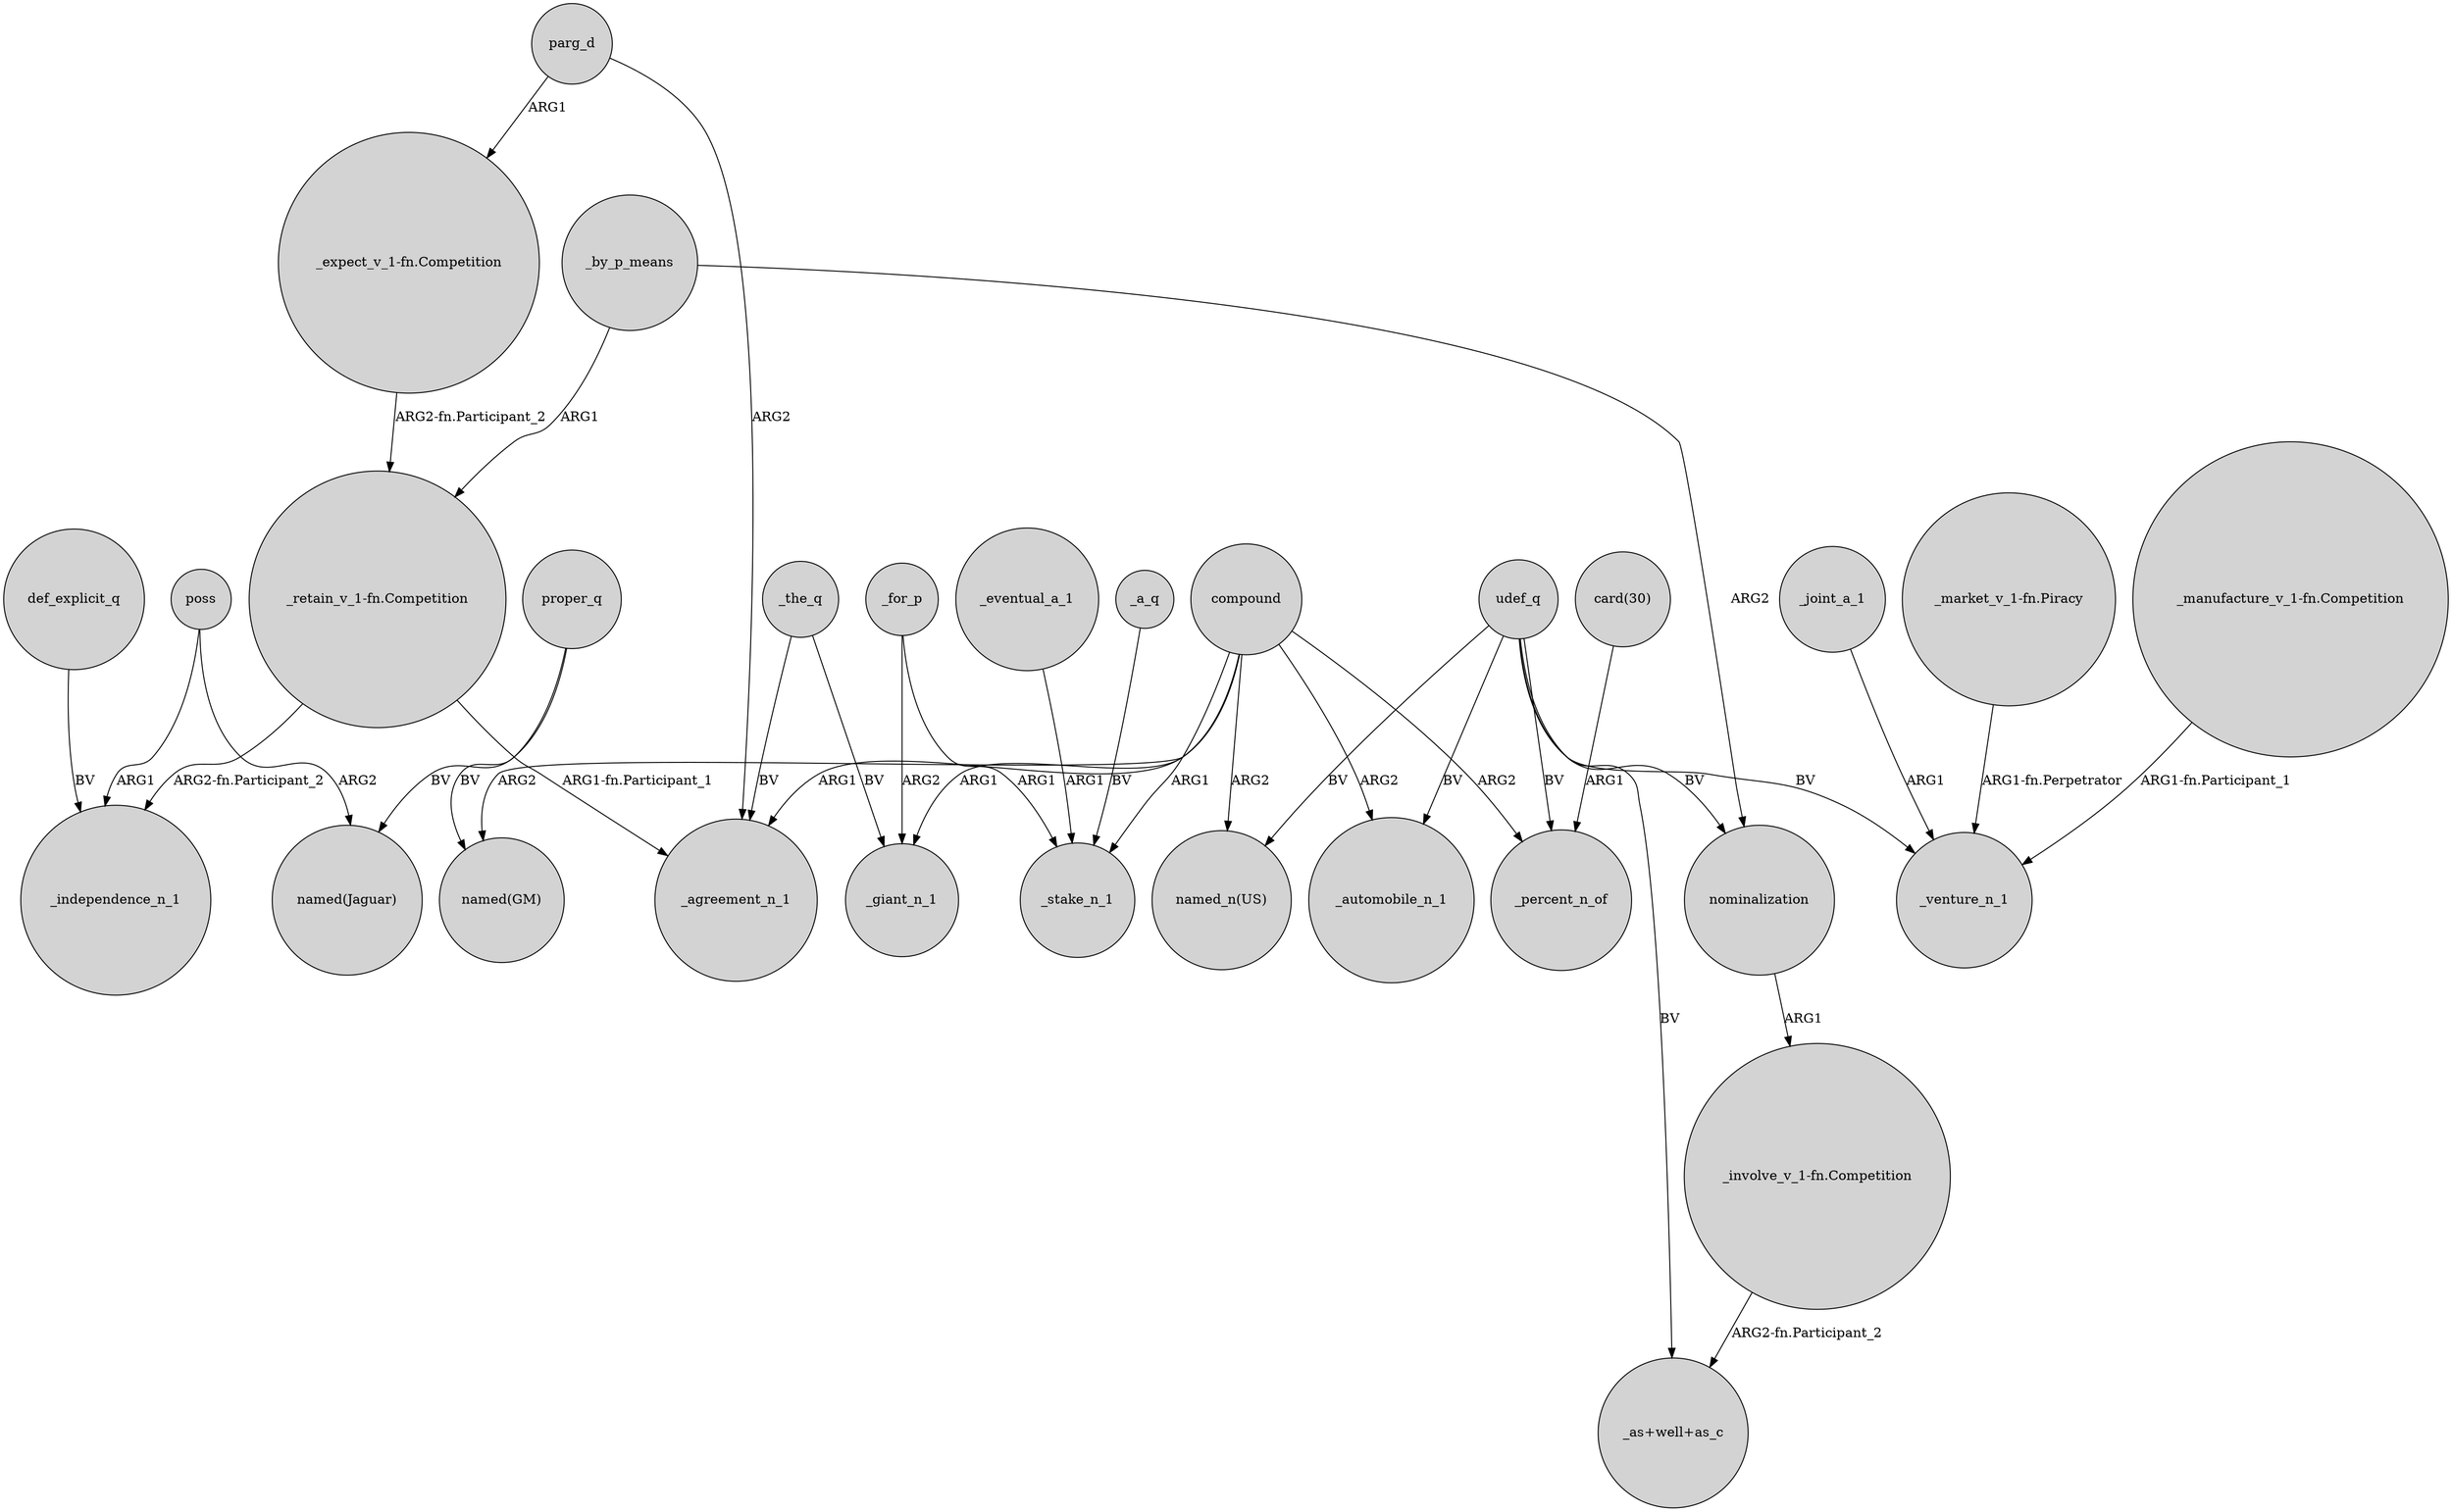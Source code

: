 digraph {
	node [shape=circle style=filled]
	"_retain_v_1-fn.Competition" -> _independence_n_1 [label="ARG2-fn.Participant_2"]
	_the_q -> _agreement_n_1 [label=BV]
	_joint_a_1 -> _venture_n_1 [label=ARG1]
	parg_d -> _agreement_n_1 [label=ARG2]
	def_explicit_q -> _independence_n_1 [label=BV]
	udef_q -> nominalization [label=BV]
	"_market_v_1-fn.Piracy" -> _venture_n_1 [label="ARG1-fn.Perpetrator"]
	proper_q -> "named(GM)" [label=BV]
	_by_p_means -> "_retain_v_1-fn.Competition" [label=ARG1]
	udef_q -> _automobile_n_1 [label=BV]
	_for_p -> _stake_n_1 [label=ARG1]
	compound -> "named(GM)" [label=ARG2]
	"_expect_v_1-fn.Competition" -> "_retain_v_1-fn.Competition" [label="ARG2-fn.Participant_2"]
	udef_q -> _percent_n_of [label=BV]
	_for_p -> _giant_n_1 [label=ARG2]
	nominalization -> "_involve_v_1-fn.Competition" [label=ARG1]
	compound -> _stake_n_1 [label=ARG1]
	_by_p_means -> nominalization [label=ARG2]
	compound -> _percent_n_of [label=ARG2]
	poss -> "named(Jaguar)" [label=ARG2]
	proper_q -> "named(Jaguar)" [label=BV]
	"_manufacture_v_1-fn.Competition" -> _venture_n_1 [label="ARG1-fn.Participant_1"]
	"card(30)" -> _percent_n_of [label=ARG1]
	udef_q -> "_as+well+as_c" [label=BV]
	parg_d -> "_expect_v_1-fn.Competition" [label=ARG1]
	compound -> _giant_n_1 [label=ARG1]
	_eventual_a_1 -> _stake_n_1 [label=ARG1]
	"_retain_v_1-fn.Competition" -> _agreement_n_1 [label="ARG1-fn.Participant_1"]
	_the_q -> _giant_n_1 [label=BV]
	"_involve_v_1-fn.Competition" -> "_as+well+as_c" [label="ARG2-fn.Participant_2"]
	compound -> _automobile_n_1 [label=ARG2]
	udef_q -> _venture_n_1 [label=BV]
	compound -> _agreement_n_1 [label=ARG1]
	compound -> "named_n(US)" [label=ARG2]
	poss -> _independence_n_1 [label=ARG1]
	udef_q -> "named_n(US)" [label=BV]
	_a_q -> _stake_n_1 [label=BV]
}
